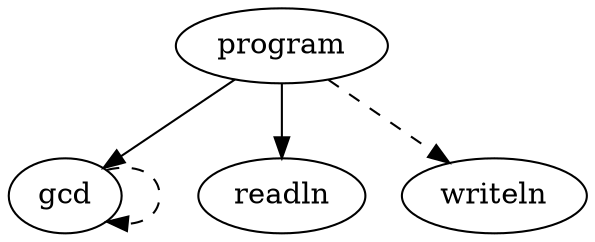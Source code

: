 digraph call_graph {
  program;
  gcd -> gcd [ style = dashed ];
  program -> gcd;
  program -> readln;
  program -> writeln [ style = dashed ];
}
